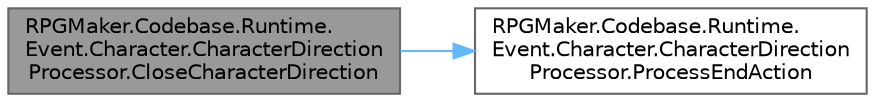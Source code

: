 digraph "RPGMaker.Codebase.Runtime.Event.Character.CharacterDirectionProcessor.CloseCharacterDirection"
{
 // LATEX_PDF_SIZE
  bgcolor="transparent";
  edge [fontname=Helvetica,fontsize=10,labelfontname=Helvetica,labelfontsize=10];
  node [fontname=Helvetica,fontsize=10,shape=box,height=0.2,width=0.4];
  rankdir="LR";
  Node1 [id="Node000001",label="RPGMaker.Codebase.Runtime.\lEvent.Character.CharacterDirection\lProcessor.CloseCharacterDirection",height=0.2,width=0.4,color="gray40", fillcolor="grey60", style="filled", fontcolor="black",tooltip="😁 閉じるキャラクター向き"];
  Node1 -> Node2 [id="edge1_Node000001_Node000002",color="steelblue1",style="solid",tooltip=" "];
  Node2 [id="Node000002",label="RPGMaker.Codebase.Runtime.\lEvent.Character.CharacterDirection\lProcessor.ProcessEndAction",height=0.2,width=0.4,color="grey40", fillcolor="white", style="filled",URL="$d7/dd1/class_r_p_g_maker_1_1_codebase_1_1_runtime_1_1_event_1_1_character_1_1_character_direction_processor.html#a7e1ad7163f486f5078fb51f671a31578",tooltip="😁 終了処理"];
}
